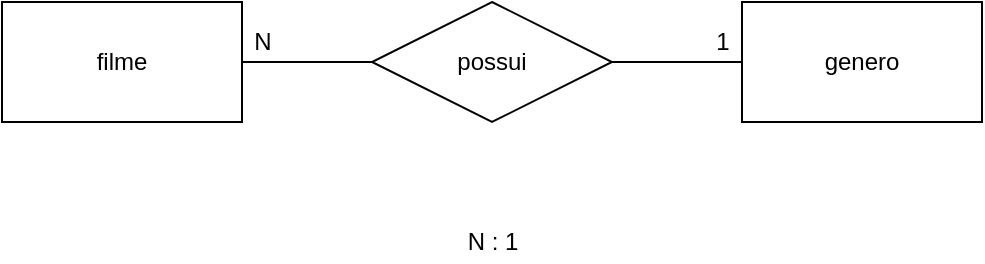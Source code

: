 <mxfile version="14.9.3" type="device"><diagram id="CvPNRoddnGUwTHD3k1I1" name="Page-1"><mxGraphModel dx="1422" dy="762" grid="1" gridSize="10" guides="1" tooltips="1" connect="1" arrows="1" fold="1" page="1" pageScale="1" pageWidth="850" pageHeight="1100" math="0" shadow="0"><root><mxCell id="0"/><mxCell id="1" parent="0"/><mxCell id="Y64ZTcoX0sXplBYfsXKn-7" style="edgeStyle=orthogonalEdgeStyle;rounded=0;orthogonalLoop=1;jettySize=auto;html=1;endArrow=none;endFill=0;" edge="1" parent="1" source="Y64ZTcoX0sXplBYfsXKn-1" target="Y64ZTcoX0sXplBYfsXKn-6"><mxGeometry relative="1" as="geometry"/></mxCell><mxCell id="Y64ZTcoX0sXplBYfsXKn-1" value="filme" style="whiteSpace=wrap;html=1;" vertex="1" parent="1"><mxGeometry x="180" y="70" width="120" height="60" as="geometry"/></mxCell><mxCell id="Y64ZTcoX0sXplBYfsXKn-2" value="genero" style="whiteSpace=wrap;html=1;" vertex="1" parent="1"><mxGeometry x="550" y="70" width="120" height="60" as="geometry"/></mxCell><mxCell id="Y64ZTcoX0sXplBYfsXKn-8" style="edgeStyle=orthogonalEdgeStyle;rounded=0;orthogonalLoop=1;jettySize=auto;html=1;entryX=0;entryY=0.5;entryDx=0;entryDy=0;endArrow=none;endFill=0;" edge="1" parent="1" source="Y64ZTcoX0sXplBYfsXKn-6" target="Y64ZTcoX0sXplBYfsXKn-2"><mxGeometry relative="1" as="geometry"/></mxCell><mxCell id="Y64ZTcoX0sXplBYfsXKn-6" value="possui" style="shape=rhombus;perimeter=rhombusPerimeter;whiteSpace=wrap;html=1;align=center;" vertex="1" parent="1"><mxGeometry x="365" y="70" width="120" height="60" as="geometry"/></mxCell><mxCell id="Y64ZTcoX0sXplBYfsXKn-9" value="N : 1" style="text;html=1;align=center;verticalAlign=middle;resizable=0;points=[];autosize=1;strokeColor=none;" vertex="1" parent="1"><mxGeometry x="405" y="180" width="40" height="20" as="geometry"/></mxCell><mxCell id="Y64ZTcoX0sXplBYfsXKn-10" value="N" style="text;html=1;align=center;verticalAlign=middle;resizable=0;points=[];autosize=1;strokeColor=none;" vertex="1" parent="1"><mxGeometry x="300" y="80" width="20" height="20" as="geometry"/></mxCell><mxCell id="Y64ZTcoX0sXplBYfsXKn-11" value="1" style="text;html=1;align=center;verticalAlign=middle;resizable=0;points=[];autosize=1;strokeColor=none;" vertex="1" parent="1"><mxGeometry x="530" y="80" width="20" height="20" as="geometry"/></mxCell></root></mxGraphModel></diagram></mxfile>